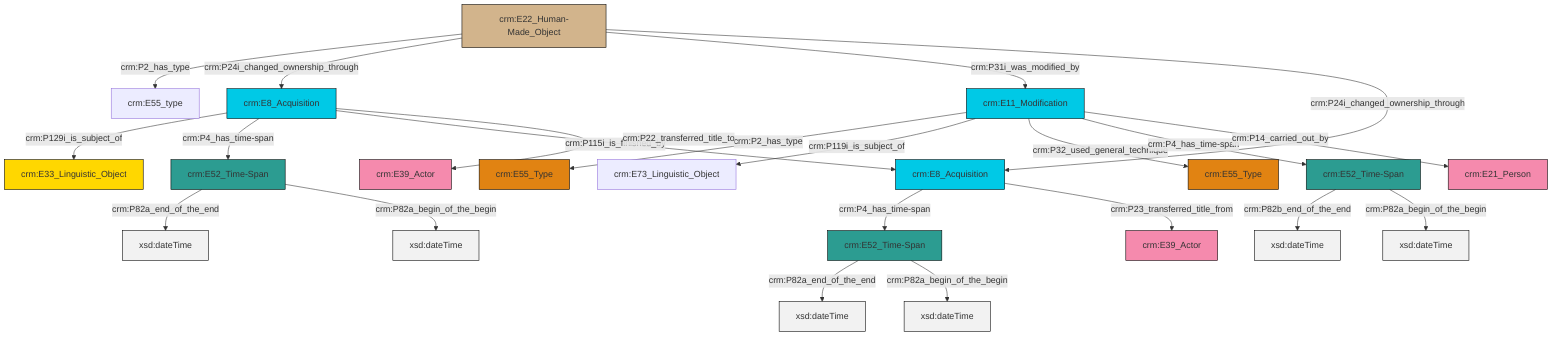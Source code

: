 graph TD
classDef Literal fill:#f2f2f2,stroke:#000000;
classDef CRM_Entity fill:#FFFFFF,stroke:#000000;
classDef Temporal_Entity fill:#00C9E6, stroke:#000000;
classDef Type fill:#E18312, stroke:#000000;
classDef Time-Span fill:#2C9C91, stroke:#000000;
classDef Appellation fill:#FFEB7F, stroke:#000000;
classDef Place fill:#008836, stroke:#000000;
classDef Persistent_Item fill:#B266B2, stroke:#000000;
classDef Conceptual_Object fill:#FFD700, stroke:#000000;
classDef Physical_Thing fill:#D2B48C, stroke:#000000;
classDef Actor fill:#f58aad, stroke:#000000;
classDef PC_Classes fill:#4ce600, stroke:#000000;
classDef Multi fill:#cccccc,stroke:#000000;

0["crm:E8_Acquisition"]:::Temporal_Entity -->|crm:P4_has_time-span| 1["crm:E52_Time-Span"]:::Time-Span
2["crm:E52_Time-Span"]:::Time-Span -->|crm:P82b_end_of_the_end| 3[xsd:dateTime]:::Literal
4["crm:E22_Human-Made_Object"]:::Physical_Thing -->|crm:P2_has_type| 5["crm:E55_type"]:::Default
6["crm:E11_Modification"]:::Temporal_Entity -->|crm:P2_has_type| 7["crm:E55_Type"]:::Type
6["crm:E11_Modification"]:::Temporal_Entity -->|crm:P119i_is_subject_of| 12["crm:E73_Linguistic_Object"]:::Default
13["crm:E8_Acquisition"]:::Temporal_Entity -->|crm:P129i_is_subject_of| 14["crm:E33_Linguistic_Object"]:::Conceptual_Object
6["crm:E11_Modification"]:::Temporal_Entity -->|crm:P32_used_general_technique| 10["crm:E55_Type"]:::Type
1["crm:E52_Time-Span"]:::Time-Span -->|crm:P82a_end_of_the_end| 17[xsd:dateTime]:::Literal
4["crm:E22_Human-Made_Object"]:::Physical_Thing -->|crm:P24i_changed_ownership_through| 13["crm:E8_Acquisition"]:::Temporal_Entity
6["crm:E11_Modification"]:::Temporal_Entity -->|crm:P4_has_time-span| 2["crm:E52_Time-Span"]:::Time-Span
6["crm:E11_Modification"]:::Temporal_Entity -->|crm:P14_carried_out_by| 23["crm:E21_Person"]:::Actor
1["crm:E52_Time-Span"]:::Time-Span -->|crm:P82a_begin_of_the_begin| 24[xsd:dateTime]:::Literal
2["crm:E52_Time-Span"]:::Time-Span -->|crm:P82a_begin_of_the_begin| 25[xsd:dateTime]:::Literal
18["crm:E52_Time-Span"]:::Time-Span -->|crm:P82a_end_of_the_end| 27[xsd:dateTime]:::Literal
13["crm:E8_Acquisition"]:::Temporal_Entity -->|crm:P4_has_time-span| 18["crm:E52_Time-Span"]:::Time-Span
18["crm:E52_Time-Span"]:::Time-Span -->|crm:P82a_begin_of_the_begin| 30[xsd:dateTime]:::Literal
4["crm:E22_Human-Made_Object"]:::Physical_Thing -->|crm:P31i_was_modified_by| 6["crm:E11_Modification"]:::Temporal_Entity
0["crm:E8_Acquisition"]:::Temporal_Entity -->|crm:P23_transferred_title_from| 20["crm:E39_Actor"]:::Actor
13["crm:E8_Acquisition"]:::Temporal_Entity -->|crm:P115i_is_finished_by| 0["crm:E8_Acquisition"]:::Temporal_Entity
13["crm:E8_Acquisition"]:::Temporal_Entity -->|crm:P22_transferred_title_to| 32["crm:E39_Actor"]:::Actor
4["crm:E22_Human-Made_Object"]:::Physical_Thing -->|crm:P24i_changed_ownership_through| 0["crm:E8_Acquisition"]:::Temporal_Entity